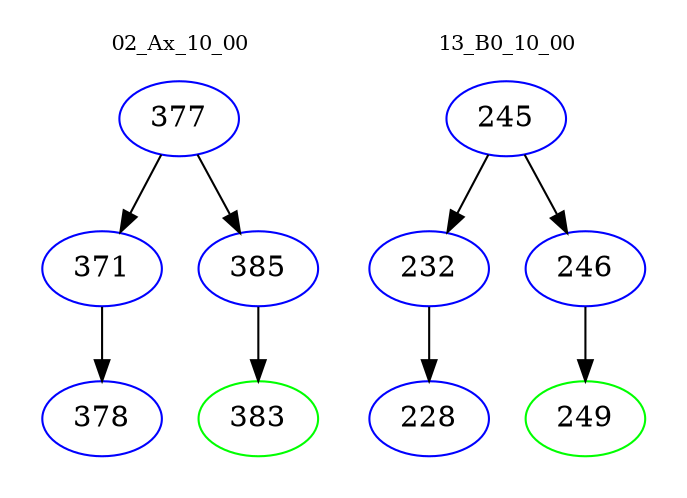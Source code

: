 digraph{
subgraph cluster_0 {
color = white
label = "02_Ax_10_00";
fontsize=10;
T0_377 [label="377", color="blue"]
T0_377 -> T0_371 [color="black"]
T0_371 [label="371", color="blue"]
T0_371 -> T0_378 [color="black"]
T0_378 [label="378", color="blue"]
T0_377 -> T0_385 [color="black"]
T0_385 [label="385", color="blue"]
T0_385 -> T0_383 [color="black"]
T0_383 [label="383", color="green"]
}
subgraph cluster_1 {
color = white
label = "13_B0_10_00";
fontsize=10;
T1_245 [label="245", color="blue"]
T1_245 -> T1_232 [color="black"]
T1_232 [label="232", color="blue"]
T1_232 -> T1_228 [color="black"]
T1_228 [label="228", color="blue"]
T1_245 -> T1_246 [color="black"]
T1_246 [label="246", color="blue"]
T1_246 -> T1_249 [color="black"]
T1_249 [label="249", color="green"]
}
}
